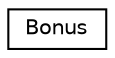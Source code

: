 digraph "Graphical Class Hierarchy"
{
  edge [fontname="Helvetica",fontsize="10",labelfontname="Helvetica",labelfontsize="10"];
  node [fontname="Helvetica",fontsize="10",shape=record];
  rankdir="LR";
  Node1 [label="Bonus",height=0.2,width=0.4,color="black", fillcolor="white", style="filled",URL="$class_bonus.html"];
}
